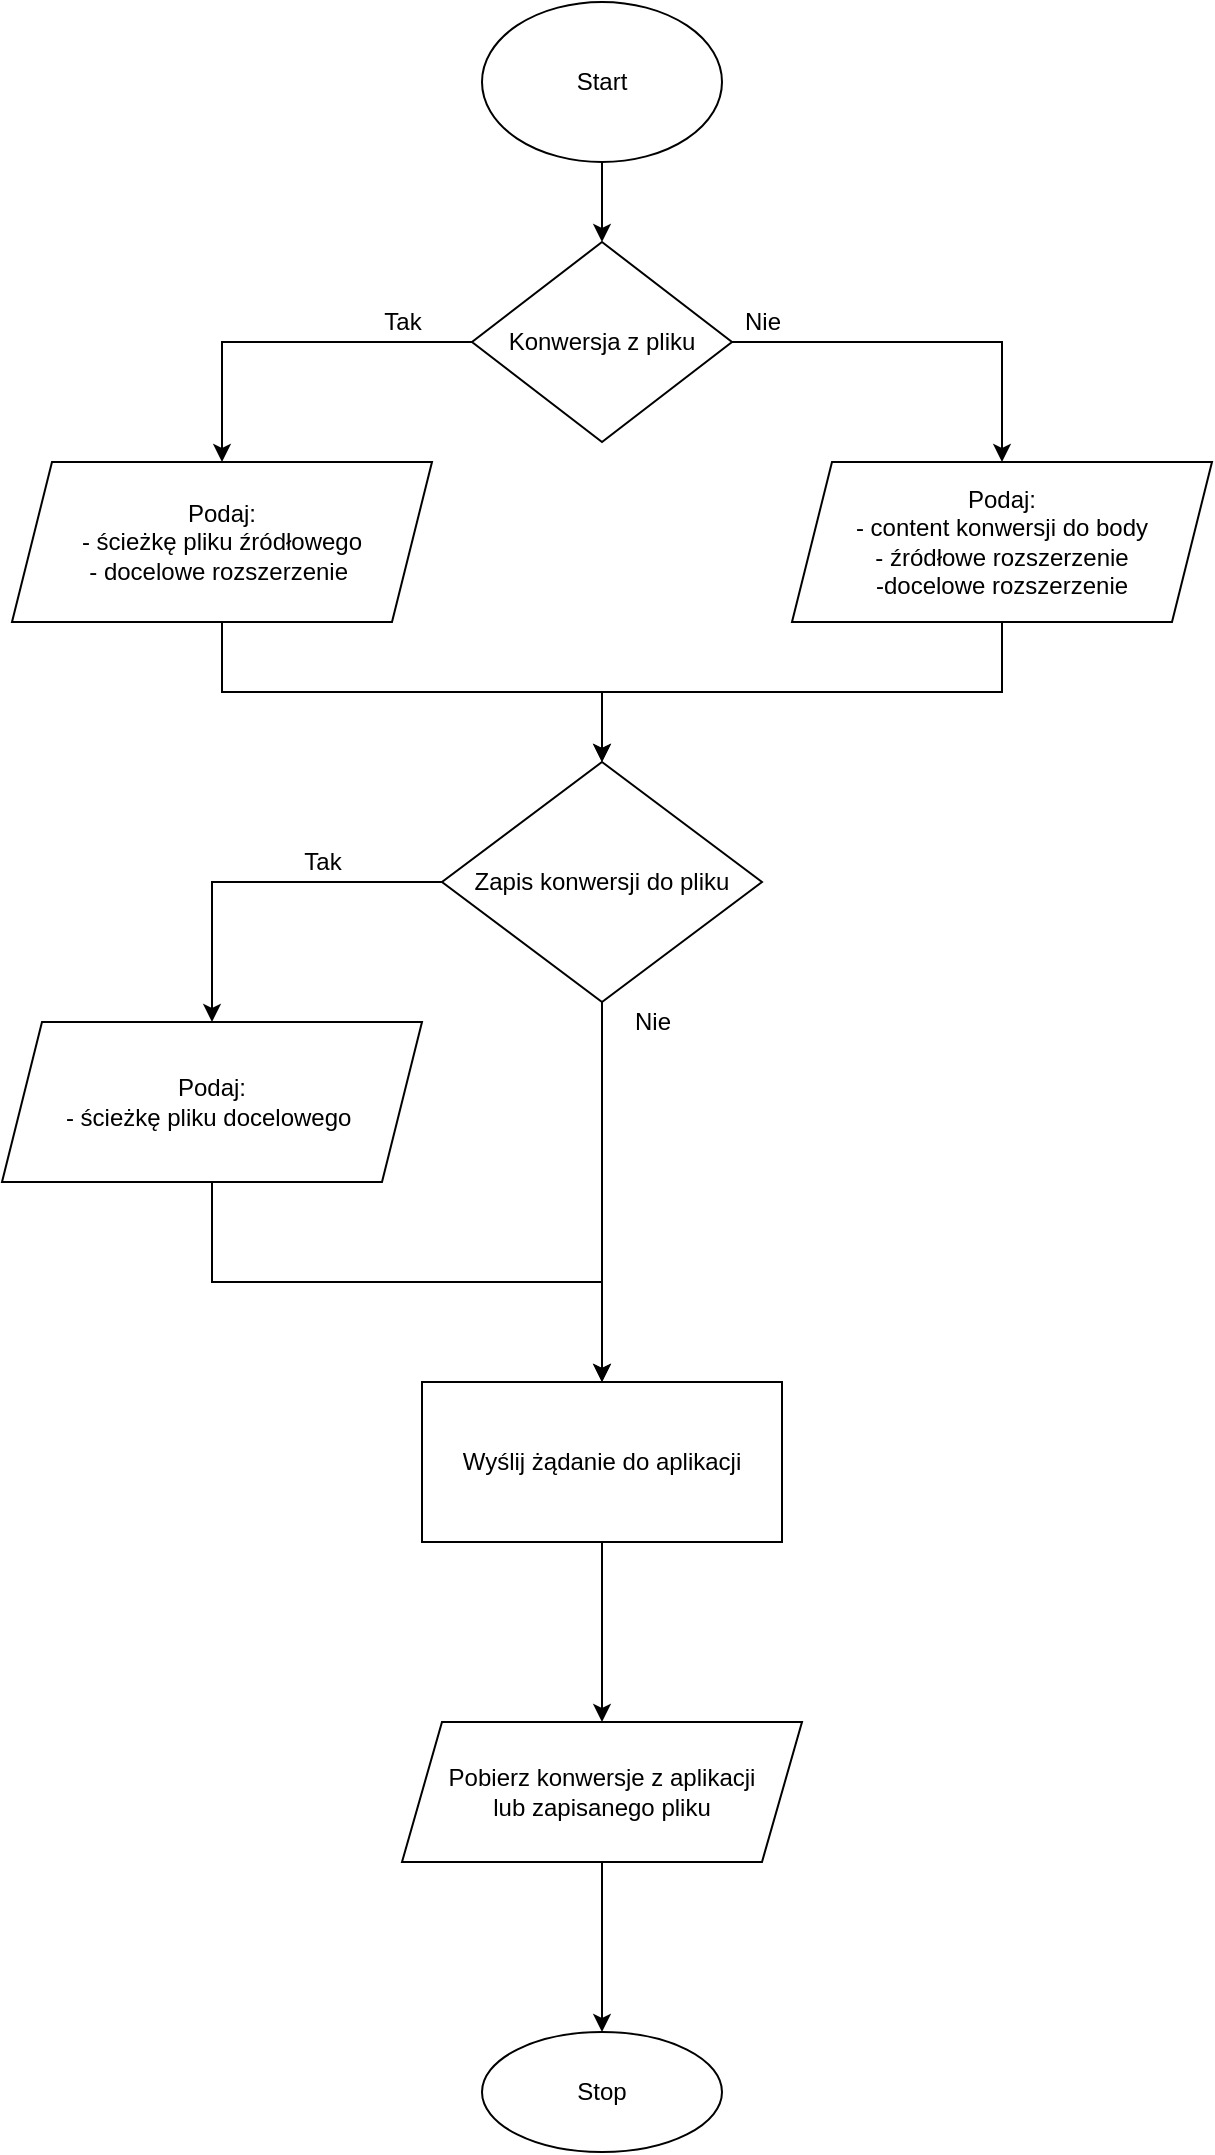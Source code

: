 <mxfile version="14.6.0" type="device"><diagram id="GAMmKfSiLv_GOm_HYRoc" name="Page-1"><mxGraphModel dx="1422" dy="762" grid="1" gridSize="10" guides="1" tooltips="1" connect="1" arrows="1" fold="1" page="1" pageScale="1" pageWidth="827" pageHeight="1169" math="0" shadow="0"><root><mxCell id="0"/><mxCell id="1" parent="0"/><mxCell id="aqa-1HqE0n8D3Sf2N-Dk-10" style="edgeStyle=orthogonalEdgeStyle;rounded=0;orthogonalLoop=1;jettySize=auto;html=1;exitX=0.5;exitY=1;exitDx=0;exitDy=0;entryX=0.5;entryY=0;entryDx=0;entryDy=0;" edge="1" parent="1" source="aqa-1HqE0n8D3Sf2N-Dk-1" target="aqa-1HqE0n8D3Sf2N-Dk-4"><mxGeometry relative="1" as="geometry"/></mxCell><mxCell id="aqa-1HqE0n8D3Sf2N-Dk-1" value="Start" style="ellipse;whiteSpace=wrap;html=1;" vertex="1" parent="1"><mxGeometry x="340" y="10" width="120" height="80" as="geometry"/></mxCell><mxCell id="aqa-1HqE0n8D3Sf2N-Dk-23" value="" style="edgeStyle=orthogonalEdgeStyle;rounded=0;orthogonalLoop=1;jettySize=auto;html=1;" edge="1" parent="1" source="aqa-1HqE0n8D3Sf2N-Dk-2" target="aqa-1HqE0n8D3Sf2N-Dk-22"><mxGeometry relative="1" as="geometry"/></mxCell><mxCell id="aqa-1HqE0n8D3Sf2N-Dk-2" value="Wyślij żądanie do aplikacji" style="rounded=0;whiteSpace=wrap;html=1;" vertex="1" parent="1"><mxGeometry x="310" y="700" width="180" height="80" as="geometry"/></mxCell><mxCell id="aqa-1HqE0n8D3Sf2N-Dk-6" style="edgeStyle=orthogonalEdgeStyle;rounded=0;orthogonalLoop=1;jettySize=auto;html=1;exitX=0;exitY=0.5;exitDx=0;exitDy=0;" edge="1" parent="1" source="aqa-1HqE0n8D3Sf2N-Dk-4" target="aqa-1HqE0n8D3Sf2N-Dk-5"><mxGeometry relative="1" as="geometry"/></mxCell><mxCell id="aqa-1HqE0n8D3Sf2N-Dk-15" style="edgeStyle=orthogonalEdgeStyle;rounded=0;orthogonalLoop=1;jettySize=auto;html=1;exitX=1;exitY=0.5;exitDx=0;exitDy=0;" edge="1" parent="1" source="aqa-1HqE0n8D3Sf2N-Dk-4" target="aqa-1HqE0n8D3Sf2N-Dk-14"><mxGeometry relative="1" as="geometry"/></mxCell><mxCell id="aqa-1HqE0n8D3Sf2N-Dk-4" value="Konwersja z pliku" style="rhombus;whiteSpace=wrap;html=1;" vertex="1" parent="1"><mxGeometry x="335" y="130" width="130" height="100" as="geometry"/></mxCell><mxCell id="aqa-1HqE0n8D3Sf2N-Dk-11" style="edgeStyle=orthogonalEdgeStyle;rounded=0;orthogonalLoop=1;jettySize=auto;html=1;exitX=0.5;exitY=1;exitDx=0;exitDy=0;" edge="1" parent="1" source="aqa-1HqE0n8D3Sf2N-Dk-5" target="aqa-1HqE0n8D3Sf2N-Dk-8"><mxGeometry relative="1" as="geometry"/></mxCell><mxCell id="aqa-1HqE0n8D3Sf2N-Dk-5" value="Podaj:&lt;br&gt;- ścieżkę pliku źródłowego&lt;br&gt;- docelowe rozszerzenie&amp;nbsp;" style="shape=parallelogram;perimeter=parallelogramPerimeter;whiteSpace=wrap;html=1;fixedSize=1;" vertex="1" parent="1"><mxGeometry x="105" y="240" width="210" height="80" as="geometry"/></mxCell><mxCell id="aqa-1HqE0n8D3Sf2N-Dk-7" value="Tak" style="text;html=1;align=center;verticalAlign=middle;resizable=0;points=[];autosize=1;strokeColor=none;" vertex="1" parent="1"><mxGeometry x="285" y="160" width="30" height="20" as="geometry"/></mxCell><mxCell id="aqa-1HqE0n8D3Sf2N-Dk-12" style="edgeStyle=orthogonalEdgeStyle;rounded=0;orthogonalLoop=1;jettySize=auto;html=1;exitX=0;exitY=0.5;exitDx=0;exitDy=0;entryX=0.5;entryY=0;entryDx=0;entryDy=0;" edge="1" parent="1" source="aqa-1HqE0n8D3Sf2N-Dk-8" target="aqa-1HqE0n8D3Sf2N-Dk-9"><mxGeometry relative="1" as="geometry"/></mxCell><mxCell id="aqa-1HqE0n8D3Sf2N-Dk-19" style="edgeStyle=orthogonalEdgeStyle;rounded=0;orthogonalLoop=1;jettySize=auto;html=1;exitX=0.5;exitY=1;exitDx=0;exitDy=0;entryX=0.5;entryY=0;entryDx=0;entryDy=0;" edge="1" parent="1" source="aqa-1HqE0n8D3Sf2N-Dk-8" target="aqa-1HqE0n8D3Sf2N-Dk-2"><mxGeometry relative="1" as="geometry"><mxPoint x="600" y="505" as="targetPoint"/></mxGeometry></mxCell><mxCell id="aqa-1HqE0n8D3Sf2N-Dk-8" value="Zapis konwersji do pliku" style="rhombus;whiteSpace=wrap;html=1;" vertex="1" parent="1"><mxGeometry x="320" y="390" width="160" height="120" as="geometry"/></mxCell><mxCell id="aqa-1HqE0n8D3Sf2N-Dk-21" style="edgeStyle=orthogonalEdgeStyle;rounded=0;orthogonalLoop=1;jettySize=auto;html=1;exitX=0.5;exitY=1;exitDx=0;exitDy=0;" edge="1" parent="1" source="aqa-1HqE0n8D3Sf2N-Dk-9" target="aqa-1HqE0n8D3Sf2N-Dk-2"><mxGeometry relative="1" as="geometry"/></mxCell><mxCell id="aqa-1HqE0n8D3Sf2N-Dk-9" value="Podaj:&lt;br&gt;- ścieżkę pliku docelowego&amp;nbsp;" style="shape=parallelogram;perimeter=parallelogramPerimeter;whiteSpace=wrap;html=1;fixedSize=1;" vertex="1" parent="1"><mxGeometry x="100" y="520" width="210" height="80" as="geometry"/></mxCell><mxCell id="aqa-1HqE0n8D3Sf2N-Dk-13" value="Tak" style="text;html=1;align=center;verticalAlign=middle;resizable=0;points=[];autosize=1;strokeColor=none;" vertex="1" parent="1"><mxGeometry x="245" y="430" width="30" height="20" as="geometry"/></mxCell><mxCell id="aqa-1HqE0n8D3Sf2N-Dk-17" style="edgeStyle=orthogonalEdgeStyle;rounded=0;orthogonalLoop=1;jettySize=auto;html=1;exitX=0.5;exitY=1;exitDx=0;exitDy=0;entryX=0.5;entryY=0;entryDx=0;entryDy=0;" edge="1" parent="1" source="aqa-1HqE0n8D3Sf2N-Dk-14" target="aqa-1HqE0n8D3Sf2N-Dk-8"><mxGeometry relative="1" as="geometry"/></mxCell><mxCell id="aqa-1HqE0n8D3Sf2N-Dk-14" value="Podaj:&lt;br&gt;- content konwersji do body&lt;br&gt;- źródłowe rozszerzenie&lt;br&gt;-docelowe rozszerzenie&lt;br&gt;" style="shape=parallelogram;perimeter=parallelogramPerimeter;whiteSpace=wrap;html=1;fixedSize=1;" vertex="1" parent="1"><mxGeometry x="495" y="240" width="210" height="80" as="geometry"/></mxCell><mxCell id="aqa-1HqE0n8D3Sf2N-Dk-16" value="Nie" style="text;html=1;align=center;verticalAlign=middle;resizable=0;points=[];autosize=1;strokeColor=none;" vertex="1" parent="1"><mxGeometry x="465" y="160" width="30" height="20" as="geometry"/></mxCell><mxCell id="aqa-1HqE0n8D3Sf2N-Dk-20" value="Nie" style="text;html=1;align=center;verticalAlign=middle;resizable=0;points=[];autosize=1;strokeColor=none;" vertex="1" parent="1"><mxGeometry x="410" y="510" width="30" height="20" as="geometry"/></mxCell><mxCell id="aqa-1HqE0n8D3Sf2N-Dk-25" value="" style="edgeStyle=orthogonalEdgeStyle;rounded=0;orthogonalLoop=1;jettySize=auto;html=1;" edge="1" parent="1" source="aqa-1HqE0n8D3Sf2N-Dk-22" target="aqa-1HqE0n8D3Sf2N-Dk-24"><mxGeometry relative="1" as="geometry"/></mxCell><mxCell id="aqa-1HqE0n8D3Sf2N-Dk-22" value="Pobierz konwersje z aplikacji &lt;br&gt;lub zapisanego pliku" style="shape=parallelogram;perimeter=parallelogramPerimeter;whiteSpace=wrap;html=1;fixedSize=1;rounded=0;" vertex="1" parent="1"><mxGeometry x="300" y="870" width="200" height="70" as="geometry"/></mxCell><mxCell id="aqa-1HqE0n8D3Sf2N-Dk-24" value="Stop" style="ellipse;whiteSpace=wrap;html=1;rounded=0;" vertex="1" parent="1"><mxGeometry x="340" y="1025" width="120" height="60" as="geometry"/></mxCell></root></mxGraphModel></diagram></mxfile>